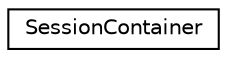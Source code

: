 digraph "Graphical Class Hierarchy"
{
 // INTERACTIVE_SVG=YES
 // LATEX_PDF_SIZE
  edge [fontname="Helvetica",fontsize="10",labelfontname="Helvetica",labelfontsize="10"];
  node [fontname="Helvetica",fontsize="10",shape=record];
  rankdir="LR";
  Node0 [label="SessionContainer",height=0.2,width=0.4,color="black", fillcolor="white", style="filled",URL="$class_mirage_x_r_1_1_session_container.html",tooltip=" "];
}

